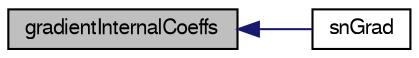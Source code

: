 digraph "gradientInternalCoeffs"
{
  bgcolor="transparent";
  edge [fontname="FreeSans",fontsize="10",labelfontname="FreeSans",labelfontsize="10"];
  node [fontname="FreeSans",fontsize="10",shape=record];
  rankdir="LR";
  Node59 [label="gradientInternalCoeffs",height=0.2,width=0.4,color="black", fillcolor="grey75", style="filled", fontcolor="black"];
  Node59 -> Node60 [dir="back",color="midnightblue",fontsize="10",style="solid",fontname="FreeSans"];
  Node60 [label="snGrad",height=0.2,width=0.4,color="black",URL="$a22002.html#a55db17a8a73495ae1c04e4b2af71c4a9",tooltip="Return gradient at boundary. "];
}
